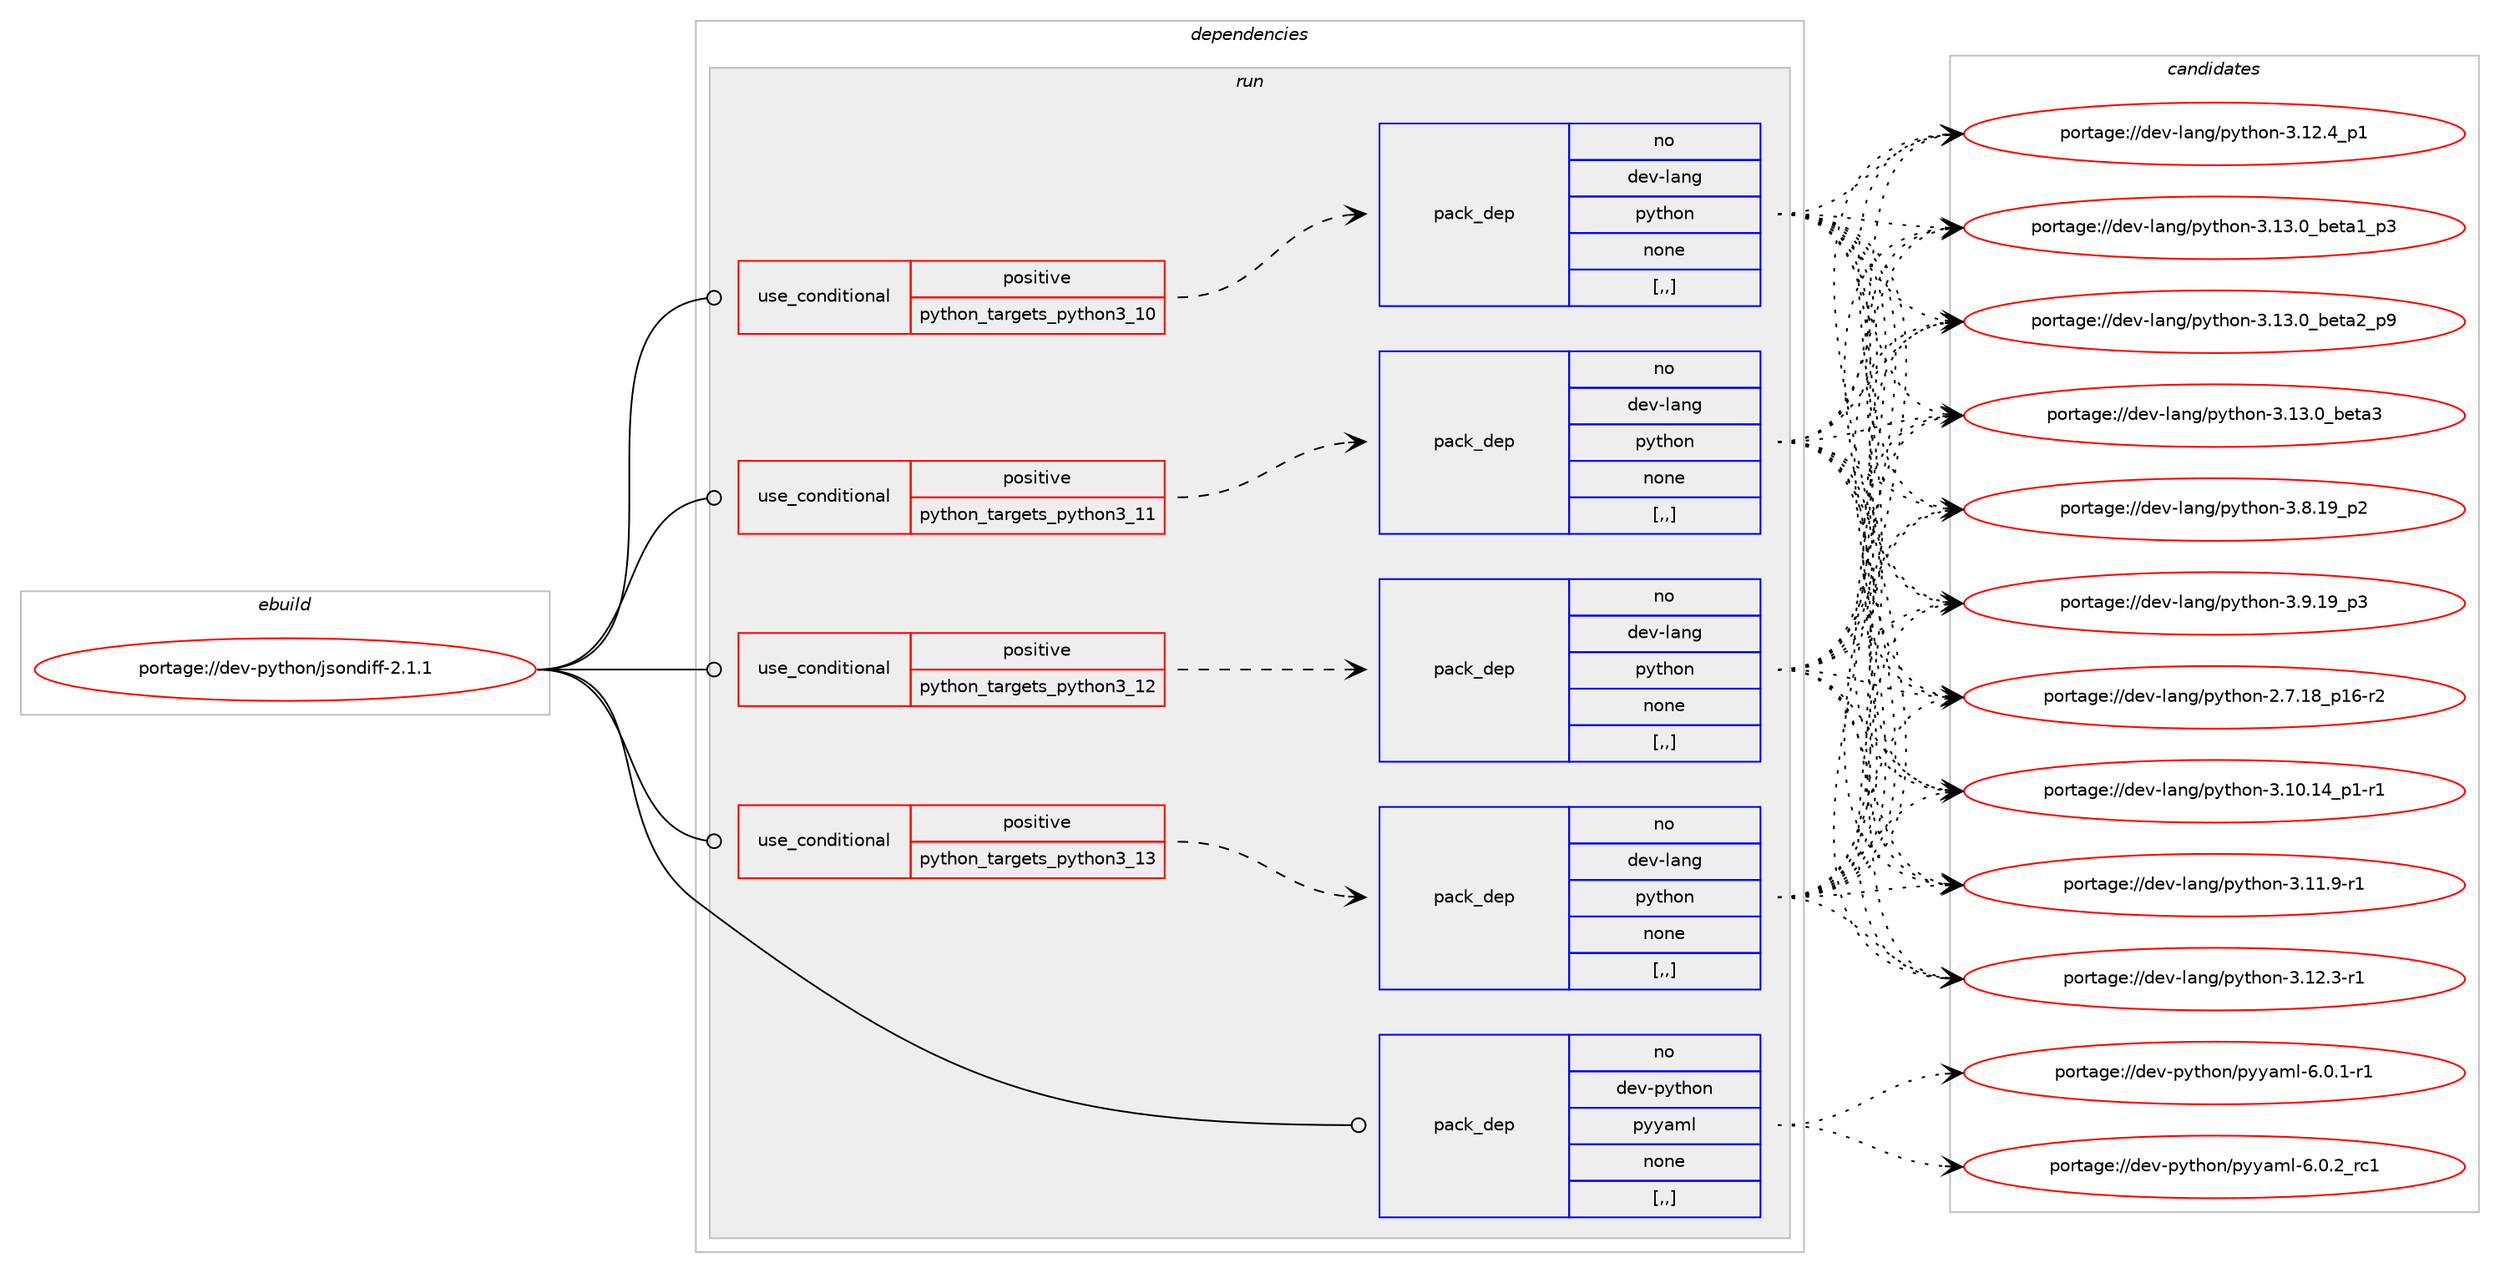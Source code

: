 digraph prolog {

# *************
# Graph options
# *************

newrank=true;
concentrate=true;
compound=true;
graph [rankdir=LR,fontname=Helvetica,fontsize=10,ranksep=1.5];#, ranksep=2.5, nodesep=0.2];
edge  [arrowhead=vee];
node  [fontname=Helvetica,fontsize=10];

# **********
# The ebuild
# **********

subgraph cluster_leftcol {
color=gray;
rank=same;
label=<<i>ebuild</i>>;
id [label="portage://dev-python/jsondiff-2.1.1", color=red, width=4, href="../dev-python/jsondiff-2.1.1.svg"];
}

# ****************
# The dependencies
# ****************

subgraph cluster_midcol {
color=gray;
label=<<i>dependencies</i>>;
subgraph cluster_compile {
fillcolor="#eeeeee";
style=filled;
label=<<i>compile</i>>;
}
subgraph cluster_compileandrun {
fillcolor="#eeeeee";
style=filled;
label=<<i>compile and run</i>>;
}
subgraph cluster_run {
fillcolor="#eeeeee";
style=filled;
label=<<i>run</i>>;
subgraph cond33024 {
dependency145794 [label=<<TABLE BORDER="0" CELLBORDER="1" CELLSPACING="0" CELLPADDING="4"><TR><TD ROWSPAN="3" CELLPADDING="10">use_conditional</TD></TR><TR><TD>positive</TD></TR><TR><TD>python_targets_python3_10</TD></TR></TABLE>>, shape=none, color=red];
subgraph pack111555 {
dependency145795 [label=<<TABLE BORDER="0" CELLBORDER="1" CELLSPACING="0" CELLPADDING="4" WIDTH="220"><TR><TD ROWSPAN="6" CELLPADDING="30">pack_dep</TD></TR><TR><TD WIDTH="110">no</TD></TR><TR><TD>dev-lang</TD></TR><TR><TD>python</TD></TR><TR><TD>none</TD></TR><TR><TD>[,,]</TD></TR></TABLE>>, shape=none, color=blue];
}
dependency145794:e -> dependency145795:w [weight=20,style="dashed",arrowhead="vee"];
}
id:e -> dependency145794:w [weight=20,style="solid",arrowhead="odot"];
subgraph cond33025 {
dependency145796 [label=<<TABLE BORDER="0" CELLBORDER="1" CELLSPACING="0" CELLPADDING="4"><TR><TD ROWSPAN="3" CELLPADDING="10">use_conditional</TD></TR><TR><TD>positive</TD></TR><TR><TD>python_targets_python3_11</TD></TR></TABLE>>, shape=none, color=red];
subgraph pack111556 {
dependency145797 [label=<<TABLE BORDER="0" CELLBORDER="1" CELLSPACING="0" CELLPADDING="4" WIDTH="220"><TR><TD ROWSPAN="6" CELLPADDING="30">pack_dep</TD></TR><TR><TD WIDTH="110">no</TD></TR><TR><TD>dev-lang</TD></TR><TR><TD>python</TD></TR><TR><TD>none</TD></TR><TR><TD>[,,]</TD></TR></TABLE>>, shape=none, color=blue];
}
dependency145796:e -> dependency145797:w [weight=20,style="dashed",arrowhead="vee"];
}
id:e -> dependency145796:w [weight=20,style="solid",arrowhead="odot"];
subgraph cond33026 {
dependency145798 [label=<<TABLE BORDER="0" CELLBORDER="1" CELLSPACING="0" CELLPADDING="4"><TR><TD ROWSPAN="3" CELLPADDING="10">use_conditional</TD></TR><TR><TD>positive</TD></TR><TR><TD>python_targets_python3_12</TD></TR></TABLE>>, shape=none, color=red];
subgraph pack111557 {
dependency145799 [label=<<TABLE BORDER="0" CELLBORDER="1" CELLSPACING="0" CELLPADDING="4" WIDTH="220"><TR><TD ROWSPAN="6" CELLPADDING="30">pack_dep</TD></TR><TR><TD WIDTH="110">no</TD></TR><TR><TD>dev-lang</TD></TR><TR><TD>python</TD></TR><TR><TD>none</TD></TR><TR><TD>[,,]</TD></TR></TABLE>>, shape=none, color=blue];
}
dependency145798:e -> dependency145799:w [weight=20,style="dashed",arrowhead="vee"];
}
id:e -> dependency145798:w [weight=20,style="solid",arrowhead="odot"];
subgraph cond33027 {
dependency145800 [label=<<TABLE BORDER="0" CELLBORDER="1" CELLSPACING="0" CELLPADDING="4"><TR><TD ROWSPAN="3" CELLPADDING="10">use_conditional</TD></TR><TR><TD>positive</TD></TR><TR><TD>python_targets_python3_13</TD></TR></TABLE>>, shape=none, color=red];
subgraph pack111558 {
dependency145801 [label=<<TABLE BORDER="0" CELLBORDER="1" CELLSPACING="0" CELLPADDING="4" WIDTH="220"><TR><TD ROWSPAN="6" CELLPADDING="30">pack_dep</TD></TR><TR><TD WIDTH="110">no</TD></TR><TR><TD>dev-lang</TD></TR><TR><TD>python</TD></TR><TR><TD>none</TD></TR><TR><TD>[,,]</TD></TR></TABLE>>, shape=none, color=blue];
}
dependency145800:e -> dependency145801:w [weight=20,style="dashed",arrowhead="vee"];
}
id:e -> dependency145800:w [weight=20,style="solid",arrowhead="odot"];
subgraph pack111559 {
dependency145802 [label=<<TABLE BORDER="0" CELLBORDER="1" CELLSPACING="0" CELLPADDING="4" WIDTH="220"><TR><TD ROWSPAN="6" CELLPADDING="30">pack_dep</TD></TR><TR><TD WIDTH="110">no</TD></TR><TR><TD>dev-python</TD></TR><TR><TD>pyyaml</TD></TR><TR><TD>none</TD></TR><TR><TD>[,,]</TD></TR></TABLE>>, shape=none, color=blue];
}
id:e -> dependency145802:w [weight=20,style="solid",arrowhead="odot"];
}
}

# **************
# The candidates
# **************

subgraph cluster_choices {
rank=same;
color=gray;
label=<<i>candidates</i>>;

subgraph choice111555 {
color=black;
nodesep=1;
choice100101118451089711010347112121116104111110455046554649569511249544511450 [label="portage://dev-lang/python-2.7.18_p16-r2", color=red, width=4,href="../dev-lang/python-2.7.18_p16-r2.svg"];
choice100101118451089711010347112121116104111110455146494846495295112494511449 [label="portage://dev-lang/python-3.10.14_p1-r1", color=red, width=4,href="../dev-lang/python-3.10.14_p1-r1.svg"];
choice100101118451089711010347112121116104111110455146494946574511449 [label="portage://dev-lang/python-3.11.9-r1", color=red, width=4,href="../dev-lang/python-3.11.9-r1.svg"];
choice100101118451089711010347112121116104111110455146495046514511449 [label="portage://dev-lang/python-3.12.3-r1", color=red, width=4,href="../dev-lang/python-3.12.3-r1.svg"];
choice100101118451089711010347112121116104111110455146495046529511249 [label="portage://dev-lang/python-3.12.4_p1", color=red, width=4,href="../dev-lang/python-3.12.4_p1.svg"];
choice10010111845108971101034711212111610411111045514649514648959810111697499511251 [label="portage://dev-lang/python-3.13.0_beta1_p3", color=red, width=4,href="../dev-lang/python-3.13.0_beta1_p3.svg"];
choice10010111845108971101034711212111610411111045514649514648959810111697509511257 [label="portage://dev-lang/python-3.13.0_beta2_p9", color=red, width=4,href="../dev-lang/python-3.13.0_beta2_p9.svg"];
choice1001011184510897110103471121211161041111104551464951464895981011169751 [label="portage://dev-lang/python-3.13.0_beta3", color=red, width=4,href="../dev-lang/python-3.13.0_beta3.svg"];
choice100101118451089711010347112121116104111110455146564649579511250 [label="portage://dev-lang/python-3.8.19_p2", color=red, width=4,href="../dev-lang/python-3.8.19_p2.svg"];
choice100101118451089711010347112121116104111110455146574649579511251 [label="portage://dev-lang/python-3.9.19_p3", color=red, width=4,href="../dev-lang/python-3.9.19_p3.svg"];
dependency145795:e -> choice100101118451089711010347112121116104111110455046554649569511249544511450:w [style=dotted,weight="100"];
dependency145795:e -> choice100101118451089711010347112121116104111110455146494846495295112494511449:w [style=dotted,weight="100"];
dependency145795:e -> choice100101118451089711010347112121116104111110455146494946574511449:w [style=dotted,weight="100"];
dependency145795:e -> choice100101118451089711010347112121116104111110455146495046514511449:w [style=dotted,weight="100"];
dependency145795:e -> choice100101118451089711010347112121116104111110455146495046529511249:w [style=dotted,weight="100"];
dependency145795:e -> choice10010111845108971101034711212111610411111045514649514648959810111697499511251:w [style=dotted,weight="100"];
dependency145795:e -> choice10010111845108971101034711212111610411111045514649514648959810111697509511257:w [style=dotted,weight="100"];
dependency145795:e -> choice1001011184510897110103471121211161041111104551464951464895981011169751:w [style=dotted,weight="100"];
dependency145795:e -> choice100101118451089711010347112121116104111110455146564649579511250:w [style=dotted,weight="100"];
dependency145795:e -> choice100101118451089711010347112121116104111110455146574649579511251:w [style=dotted,weight="100"];
}
subgraph choice111556 {
color=black;
nodesep=1;
choice100101118451089711010347112121116104111110455046554649569511249544511450 [label="portage://dev-lang/python-2.7.18_p16-r2", color=red, width=4,href="../dev-lang/python-2.7.18_p16-r2.svg"];
choice100101118451089711010347112121116104111110455146494846495295112494511449 [label="portage://dev-lang/python-3.10.14_p1-r1", color=red, width=4,href="../dev-lang/python-3.10.14_p1-r1.svg"];
choice100101118451089711010347112121116104111110455146494946574511449 [label="portage://dev-lang/python-3.11.9-r1", color=red, width=4,href="../dev-lang/python-3.11.9-r1.svg"];
choice100101118451089711010347112121116104111110455146495046514511449 [label="portage://dev-lang/python-3.12.3-r1", color=red, width=4,href="../dev-lang/python-3.12.3-r1.svg"];
choice100101118451089711010347112121116104111110455146495046529511249 [label="portage://dev-lang/python-3.12.4_p1", color=red, width=4,href="../dev-lang/python-3.12.4_p1.svg"];
choice10010111845108971101034711212111610411111045514649514648959810111697499511251 [label="portage://dev-lang/python-3.13.0_beta1_p3", color=red, width=4,href="../dev-lang/python-3.13.0_beta1_p3.svg"];
choice10010111845108971101034711212111610411111045514649514648959810111697509511257 [label="portage://dev-lang/python-3.13.0_beta2_p9", color=red, width=4,href="../dev-lang/python-3.13.0_beta2_p9.svg"];
choice1001011184510897110103471121211161041111104551464951464895981011169751 [label="portage://dev-lang/python-3.13.0_beta3", color=red, width=4,href="../dev-lang/python-3.13.0_beta3.svg"];
choice100101118451089711010347112121116104111110455146564649579511250 [label="portage://dev-lang/python-3.8.19_p2", color=red, width=4,href="../dev-lang/python-3.8.19_p2.svg"];
choice100101118451089711010347112121116104111110455146574649579511251 [label="portage://dev-lang/python-3.9.19_p3", color=red, width=4,href="../dev-lang/python-3.9.19_p3.svg"];
dependency145797:e -> choice100101118451089711010347112121116104111110455046554649569511249544511450:w [style=dotted,weight="100"];
dependency145797:e -> choice100101118451089711010347112121116104111110455146494846495295112494511449:w [style=dotted,weight="100"];
dependency145797:e -> choice100101118451089711010347112121116104111110455146494946574511449:w [style=dotted,weight="100"];
dependency145797:e -> choice100101118451089711010347112121116104111110455146495046514511449:w [style=dotted,weight="100"];
dependency145797:e -> choice100101118451089711010347112121116104111110455146495046529511249:w [style=dotted,weight="100"];
dependency145797:e -> choice10010111845108971101034711212111610411111045514649514648959810111697499511251:w [style=dotted,weight="100"];
dependency145797:e -> choice10010111845108971101034711212111610411111045514649514648959810111697509511257:w [style=dotted,weight="100"];
dependency145797:e -> choice1001011184510897110103471121211161041111104551464951464895981011169751:w [style=dotted,weight="100"];
dependency145797:e -> choice100101118451089711010347112121116104111110455146564649579511250:w [style=dotted,weight="100"];
dependency145797:e -> choice100101118451089711010347112121116104111110455146574649579511251:w [style=dotted,weight="100"];
}
subgraph choice111557 {
color=black;
nodesep=1;
choice100101118451089711010347112121116104111110455046554649569511249544511450 [label="portage://dev-lang/python-2.7.18_p16-r2", color=red, width=4,href="../dev-lang/python-2.7.18_p16-r2.svg"];
choice100101118451089711010347112121116104111110455146494846495295112494511449 [label="portage://dev-lang/python-3.10.14_p1-r1", color=red, width=4,href="../dev-lang/python-3.10.14_p1-r1.svg"];
choice100101118451089711010347112121116104111110455146494946574511449 [label="portage://dev-lang/python-3.11.9-r1", color=red, width=4,href="../dev-lang/python-3.11.9-r1.svg"];
choice100101118451089711010347112121116104111110455146495046514511449 [label="portage://dev-lang/python-3.12.3-r1", color=red, width=4,href="../dev-lang/python-3.12.3-r1.svg"];
choice100101118451089711010347112121116104111110455146495046529511249 [label="portage://dev-lang/python-3.12.4_p1", color=red, width=4,href="../dev-lang/python-3.12.4_p1.svg"];
choice10010111845108971101034711212111610411111045514649514648959810111697499511251 [label="portage://dev-lang/python-3.13.0_beta1_p3", color=red, width=4,href="../dev-lang/python-3.13.0_beta1_p3.svg"];
choice10010111845108971101034711212111610411111045514649514648959810111697509511257 [label="portage://dev-lang/python-3.13.0_beta2_p9", color=red, width=4,href="../dev-lang/python-3.13.0_beta2_p9.svg"];
choice1001011184510897110103471121211161041111104551464951464895981011169751 [label="portage://dev-lang/python-3.13.0_beta3", color=red, width=4,href="../dev-lang/python-3.13.0_beta3.svg"];
choice100101118451089711010347112121116104111110455146564649579511250 [label="portage://dev-lang/python-3.8.19_p2", color=red, width=4,href="../dev-lang/python-3.8.19_p2.svg"];
choice100101118451089711010347112121116104111110455146574649579511251 [label="portage://dev-lang/python-3.9.19_p3", color=red, width=4,href="../dev-lang/python-3.9.19_p3.svg"];
dependency145799:e -> choice100101118451089711010347112121116104111110455046554649569511249544511450:w [style=dotted,weight="100"];
dependency145799:e -> choice100101118451089711010347112121116104111110455146494846495295112494511449:w [style=dotted,weight="100"];
dependency145799:e -> choice100101118451089711010347112121116104111110455146494946574511449:w [style=dotted,weight="100"];
dependency145799:e -> choice100101118451089711010347112121116104111110455146495046514511449:w [style=dotted,weight="100"];
dependency145799:e -> choice100101118451089711010347112121116104111110455146495046529511249:w [style=dotted,weight="100"];
dependency145799:e -> choice10010111845108971101034711212111610411111045514649514648959810111697499511251:w [style=dotted,weight="100"];
dependency145799:e -> choice10010111845108971101034711212111610411111045514649514648959810111697509511257:w [style=dotted,weight="100"];
dependency145799:e -> choice1001011184510897110103471121211161041111104551464951464895981011169751:w [style=dotted,weight="100"];
dependency145799:e -> choice100101118451089711010347112121116104111110455146564649579511250:w [style=dotted,weight="100"];
dependency145799:e -> choice100101118451089711010347112121116104111110455146574649579511251:w [style=dotted,weight="100"];
}
subgraph choice111558 {
color=black;
nodesep=1;
choice100101118451089711010347112121116104111110455046554649569511249544511450 [label="portage://dev-lang/python-2.7.18_p16-r2", color=red, width=4,href="../dev-lang/python-2.7.18_p16-r2.svg"];
choice100101118451089711010347112121116104111110455146494846495295112494511449 [label="portage://dev-lang/python-3.10.14_p1-r1", color=red, width=4,href="../dev-lang/python-3.10.14_p1-r1.svg"];
choice100101118451089711010347112121116104111110455146494946574511449 [label="portage://dev-lang/python-3.11.9-r1", color=red, width=4,href="../dev-lang/python-3.11.9-r1.svg"];
choice100101118451089711010347112121116104111110455146495046514511449 [label="portage://dev-lang/python-3.12.3-r1", color=red, width=4,href="../dev-lang/python-3.12.3-r1.svg"];
choice100101118451089711010347112121116104111110455146495046529511249 [label="portage://dev-lang/python-3.12.4_p1", color=red, width=4,href="../dev-lang/python-3.12.4_p1.svg"];
choice10010111845108971101034711212111610411111045514649514648959810111697499511251 [label="portage://dev-lang/python-3.13.0_beta1_p3", color=red, width=4,href="../dev-lang/python-3.13.0_beta1_p3.svg"];
choice10010111845108971101034711212111610411111045514649514648959810111697509511257 [label="portage://dev-lang/python-3.13.0_beta2_p9", color=red, width=4,href="../dev-lang/python-3.13.0_beta2_p9.svg"];
choice1001011184510897110103471121211161041111104551464951464895981011169751 [label="portage://dev-lang/python-3.13.0_beta3", color=red, width=4,href="../dev-lang/python-3.13.0_beta3.svg"];
choice100101118451089711010347112121116104111110455146564649579511250 [label="portage://dev-lang/python-3.8.19_p2", color=red, width=4,href="../dev-lang/python-3.8.19_p2.svg"];
choice100101118451089711010347112121116104111110455146574649579511251 [label="portage://dev-lang/python-3.9.19_p3", color=red, width=4,href="../dev-lang/python-3.9.19_p3.svg"];
dependency145801:e -> choice100101118451089711010347112121116104111110455046554649569511249544511450:w [style=dotted,weight="100"];
dependency145801:e -> choice100101118451089711010347112121116104111110455146494846495295112494511449:w [style=dotted,weight="100"];
dependency145801:e -> choice100101118451089711010347112121116104111110455146494946574511449:w [style=dotted,weight="100"];
dependency145801:e -> choice100101118451089711010347112121116104111110455146495046514511449:w [style=dotted,weight="100"];
dependency145801:e -> choice100101118451089711010347112121116104111110455146495046529511249:w [style=dotted,weight="100"];
dependency145801:e -> choice10010111845108971101034711212111610411111045514649514648959810111697499511251:w [style=dotted,weight="100"];
dependency145801:e -> choice10010111845108971101034711212111610411111045514649514648959810111697509511257:w [style=dotted,weight="100"];
dependency145801:e -> choice1001011184510897110103471121211161041111104551464951464895981011169751:w [style=dotted,weight="100"];
dependency145801:e -> choice100101118451089711010347112121116104111110455146564649579511250:w [style=dotted,weight="100"];
dependency145801:e -> choice100101118451089711010347112121116104111110455146574649579511251:w [style=dotted,weight="100"];
}
subgraph choice111559 {
color=black;
nodesep=1;
choice1001011184511212111610411111047112121121971091084554464846494511449 [label="portage://dev-python/pyyaml-6.0.1-r1", color=red, width=4,href="../dev-python/pyyaml-6.0.1-r1.svg"];
choice100101118451121211161041111104711212112197109108455446484650951149949 [label="portage://dev-python/pyyaml-6.0.2_rc1", color=red, width=4,href="../dev-python/pyyaml-6.0.2_rc1.svg"];
dependency145802:e -> choice1001011184511212111610411111047112121121971091084554464846494511449:w [style=dotted,weight="100"];
dependency145802:e -> choice100101118451121211161041111104711212112197109108455446484650951149949:w [style=dotted,weight="100"];
}
}

}
